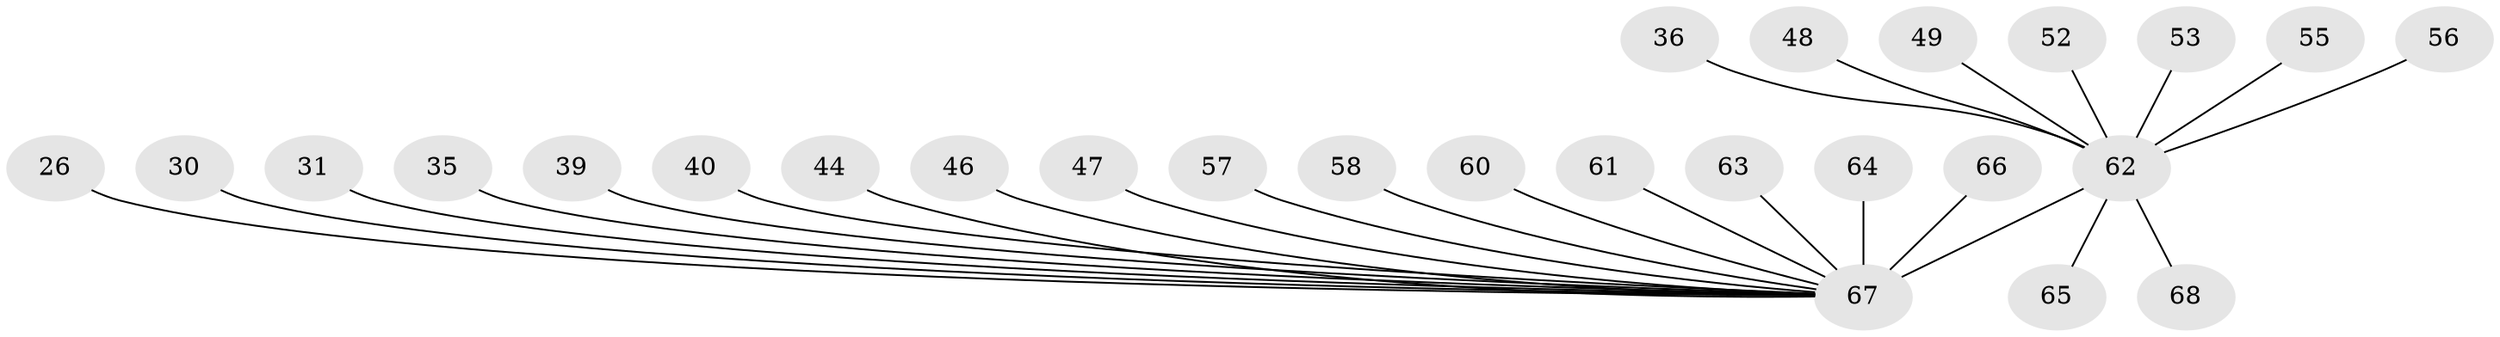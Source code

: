 // original degree distribution, {27: 0.014705882352941176, 5: 0.04411764705882353, 17: 0.014705882352941176, 1: 0.5588235294117647, 6: 0.058823529411764705, 2: 0.16176470588235295, 7: 0.029411764705882353, 15: 0.014705882352941176, 3: 0.08823529411764706, 4: 0.014705882352941176}
// Generated by graph-tools (version 1.1) at 2025/51/03/04/25 21:51:24]
// undirected, 27 vertices, 26 edges
graph export_dot {
graph [start="1"]
  node [color=gray90,style=filled];
  26 [super="+23"];
  30;
  31;
  35;
  36;
  39;
  40;
  44 [super="+25"];
  46;
  47 [super="+28+32+43"];
  48 [super="+13+37"];
  49;
  52;
  53;
  55;
  56;
  57;
  58;
  60 [super="+11"];
  61;
  62 [super="+15+29+16+50+18+38+41+45+51"];
  63;
  64;
  65;
  66;
  67 [super="+17+59+27"];
  68;
  26 -- 67 [weight=2];
  30 -- 67;
  31 -- 67;
  35 -- 67;
  36 -- 62;
  39 -- 67;
  40 -- 67;
  44 -- 67;
  46 -- 67 [weight=2];
  47 -- 67 [weight=4];
  48 -- 62;
  49 -- 62;
  52 -- 62;
  53 -- 62 [weight=2];
  55 -- 62;
  56 -- 62;
  57 -- 67;
  58 -- 67;
  60 -- 67 [weight=3];
  61 -- 67;
  62 -- 67 [weight=19];
  62 -- 65;
  62 -- 68;
  63 -- 67;
  64 -- 67 [weight=2];
  66 -- 67;
}

